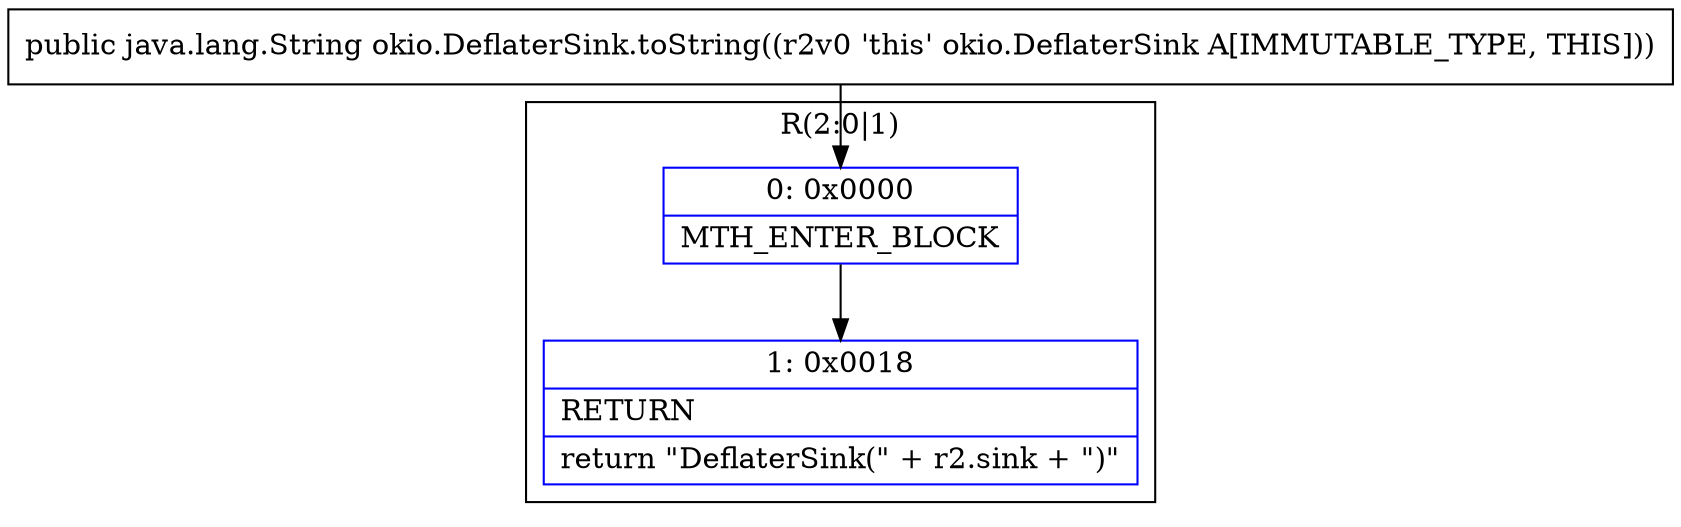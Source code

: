 digraph "CFG forokio.DeflaterSink.toString()Ljava\/lang\/String;" {
subgraph cluster_Region_109584786 {
label = "R(2:0|1)";
node [shape=record,color=blue];
Node_0 [shape=record,label="{0\:\ 0x0000|MTH_ENTER_BLOCK\l}"];
Node_1 [shape=record,label="{1\:\ 0x0018|RETURN\l|return \"DeflaterSink(\" + r2.sink + \")\"\l}"];
}
MethodNode[shape=record,label="{public java.lang.String okio.DeflaterSink.toString((r2v0 'this' okio.DeflaterSink A[IMMUTABLE_TYPE, THIS])) }"];
MethodNode -> Node_0;
Node_0 -> Node_1;
}

